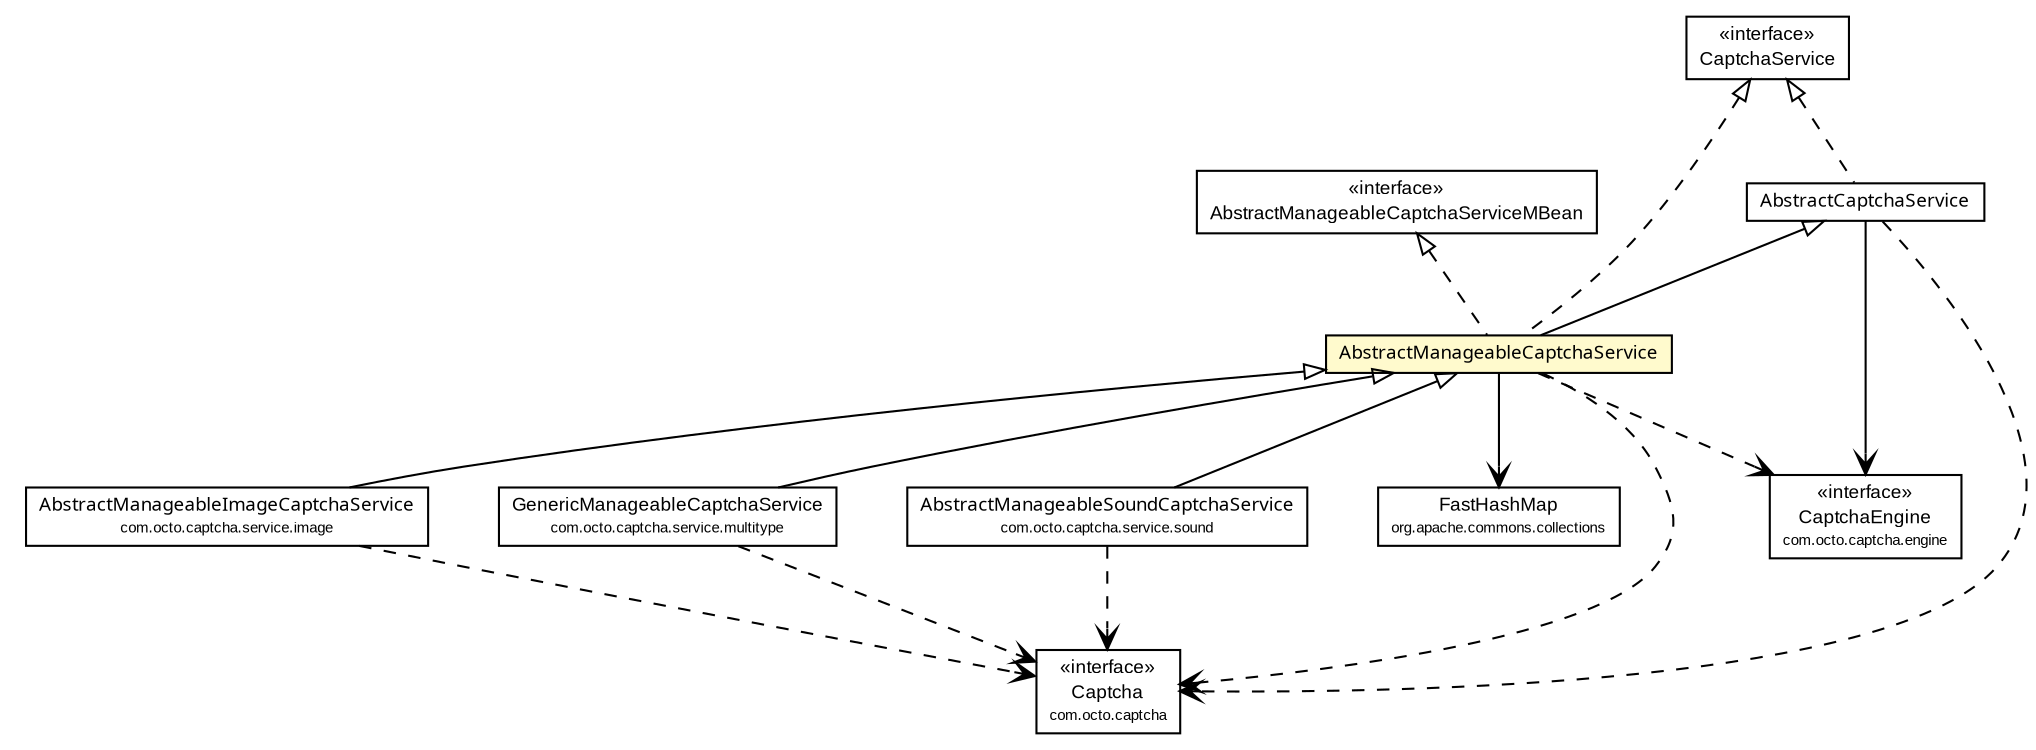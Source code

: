 #!/usr/local/bin/dot
#
# Class diagram 
# Generated by UmlGraph version 4.6 (http://www.spinellis.gr/sw/umlgraph)
#

digraph G {
	edge [fontname="arial",fontsize=10,labelfontname="arial",labelfontsize=10];
	node [fontname="arial",fontsize=10,shape=plaintext];
	// com.octo.captcha.service.AbstractManageableCaptchaServiceMBean
	c18457 [label=<<table border="0" cellborder="1" cellspacing="0" cellpadding="2" port="p" href="./AbstractManageableCaptchaServiceMBean.html">
		<tr><td><table border="0" cellspacing="0" cellpadding="1">
			<tr><td> &laquo;interface&raquo; </td></tr>
			<tr><td> AbstractManageableCaptchaServiceMBean </td></tr>
		</table></td></tr>
		</table>>, fontname="arial", fontcolor="black", fontsize=9.0];
	// com.octo.captcha.service.AbstractManageableCaptchaService
	c18458 [label=<<table border="0" cellborder="1" cellspacing="0" cellpadding="2" port="p" bgcolor="lemonChiffon" href="./AbstractManageableCaptchaService.html">
		<tr><td><table border="0" cellspacing="0" cellpadding="1">
			<tr><td><font face="ariali"> AbstractManageableCaptchaService </font></td></tr>
		</table></td></tr>
		</table>>, fontname="arial", fontcolor="black", fontsize=9.0];
	// com.octo.captcha.service.AbstractCaptchaService
	c18459 [label=<<table border="0" cellborder="1" cellspacing="0" cellpadding="2" port="p" href="./AbstractCaptchaService.html">
		<tr><td><table border="0" cellspacing="0" cellpadding="1">
			<tr><td><font face="ariali"> AbstractCaptchaService </font></td></tr>
		</table></td></tr>
		</table>>, fontname="arial", fontcolor="black", fontsize=9.0];
	// com.octo.captcha.service.image.AbstractManageableImageCaptchaService
	c18465 [label=<<table border="0" cellborder="1" cellspacing="0" cellpadding="2" port="p" href="./image/AbstractManageableImageCaptchaService.html">
		<tr><td><table border="0" cellspacing="0" cellpadding="1">
			<tr><td><font face="ariali"> AbstractManageableImageCaptchaService </font></td></tr>
			<tr><td><font point-size="7.0"> com.octo.captcha.service.image </font></td></tr>
		</table></td></tr>
		</table>>, fontname="arial", fontcolor="black", fontsize=9.0];
	// com.octo.captcha.service.multitype.GenericManageableCaptchaService
	c18468 [label=<<table border="0" cellborder="1" cellspacing="0" cellpadding="2" port="p" href="./multitype/GenericManageableCaptchaService.html">
		<tr><td><table border="0" cellspacing="0" cellpadding="1">
			<tr><td> GenericManageableCaptchaService </td></tr>
			<tr><td><font point-size="7.0"> com.octo.captcha.service.multitype </font></td></tr>
		</table></td></tr>
		</table>>, fontname="arial", fontcolor="black", fontsize=9.0];
	// com.octo.captcha.service.sound.AbstractManageableSoundCaptchaService
	c18470 [label=<<table border="0" cellborder="1" cellspacing="0" cellpadding="2" port="p" href="./sound/AbstractManageableSoundCaptchaService.html">
		<tr><td><table border="0" cellspacing="0" cellpadding="1">
			<tr><td><font face="ariali"> AbstractManageableSoundCaptchaService </font></td></tr>
			<tr><td><font point-size="7.0"> com.octo.captcha.service.sound </font></td></tr>
		</table></td></tr>
		</table>>, fontname="arial", fontcolor="black", fontsize=9.0];
	//com.octo.captcha.service.AbstractManageableCaptchaService extends com.octo.captcha.service.AbstractCaptchaService
	c18459:p -> c18458:p [dir=back,arrowtail=empty];
	//com.octo.captcha.service.AbstractManageableCaptchaService implements com.octo.captcha.service.AbstractManageableCaptchaServiceMBean
	c18457:p -> c18458:p [dir=back,arrowtail=empty,style=dashed];
	//com.octo.captcha.service.AbstractManageableCaptchaService implements com.octo.captcha.service.CaptchaService
	c18484:p -> c18458:p [dir=back,arrowtail=empty,style=dashed];
	//com.octo.captcha.service.AbstractCaptchaService implements com.octo.captcha.service.CaptchaService
	c18484:p -> c18459:p [dir=back,arrowtail=empty,style=dashed];
	//com.octo.captcha.service.image.AbstractManageableImageCaptchaService extends com.octo.captcha.service.AbstractManageableCaptchaService
	c18458:p -> c18465:p [dir=back,arrowtail=empty];
	//com.octo.captcha.service.multitype.GenericManageableCaptchaService extends com.octo.captcha.service.AbstractManageableCaptchaService
	c18458:p -> c18468:p [dir=back,arrowtail=empty];
	//com.octo.captcha.service.sound.AbstractManageableSoundCaptchaService extends com.octo.captcha.service.AbstractManageableCaptchaService
	c18458:p -> c18470:p [dir=back,arrowtail=empty];
	// com.octo.captcha.service.AbstractManageableCaptchaService NAVASSOC org.apache.commons.collections.FastHashMap
	c18458:p -> c18485:p [taillabel="", label="", headlabel="", fontname="arial", fontcolor="black", fontsize=10.0, color="black", arrowhead=open];
	// com.octo.captcha.service.AbstractCaptchaService NAVASSOC com.octo.captcha.engine.CaptchaEngine
	c18459:p -> c18486:p [taillabel="", label="", headlabel="", fontname="arial", fontcolor="black", fontsize=10.0, color="black", arrowhead=open];
	// com.octo.captcha.service.AbstractManageableCaptchaService DEPEND com.octo.captcha.Captcha
	c18458:p -> c18487:p [taillabel="", label="", headlabel="", fontname="arial", fontcolor="black", fontsize=10.0, color="black", arrowhead=open, style=dashed];
	// com.octo.captcha.service.AbstractManageableCaptchaService DEPEND com.octo.captcha.engine.CaptchaEngine
	c18458:p -> c18486:p [taillabel="", label="", headlabel="", fontname="arial", fontcolor="black", fontsize=10.0, color="black", arrowhead=open, style=dashed];
	// com.octo.captcha.service.AbstractCaptchaService DEPEND com.octo.captcha.Captcha
	c18459:p -> c18487:p [taillabel="", label="", headlabel="", fontname="arial", fontcolor="black", fontsize=10.0, color="black", arrowhead=open, style=dashed];
	// com.octo.captcha.service.image.AbstractManageableImageCaptchaService DEPEND com.octo.captcha.Captcha
	c18465:p -> c18487:p [taillabel="", label="", headlabel="", fontname="arial", fontcolor="black", fontsize=10.0, color="black", arrowhead=open, style=dashed];
	// com.octo.captcha.service.multitype.GenericManageableCaptchaService DEPEND com.octo.captcha.Captcha
	c18468:p -> c18487:p [taillabel="", label="", headlabel="", fontname="arial", fontcolor="black", fontsize=10.0, color="black", arrowhead=open, style=dashed];
	// com.octo.captcha.service.sound.AbstractManageableSoundCaptchaService DEPEND com.octo.captcha.Captcha
	c18470:p -> c18487:p [taillabel="", label="", headlabel="", fontname="arial", fontcolor="black", fontsize=10.0, color="black", arrowhead=open, style=dashed];
	// com.octo.captcha.engine.CaptchaEngine
	c18486 [label=<<table border="0" cellborder="1" cellspacing="0" cellpadding="2" port="p" href="http://java.sun.com/j2se/1.4.2/docs/api/com/octo/captcha/engine/CaptchaEngine.html">
		<tr><td><table border="0" cellspacing="0" cellpadding="1">
			<tr><td> &laquo;interface&raquo; </td></tr>
			<tr><td> CaptchaEngine </td></tr>
			<tr><td><font point-size="7.0"> com.octo.captcha.engine </font></td></tr>
		</table></td></tr>
		</table>>, fontname="arial", fontcolor="black", fontsize=9.0];
	// com.octo.captcha.service.CaptchaService
	c18484 [label=<<table border="0" cellborder="1" cellspacing="0" cellpadding="2" port="p" href="http://java.sun.com/j2se/1.4.2/docs/api/com/octo/captcha/service/CaptchaService.html">
		<tr><td><table border="0" cellspacing="0" cellpadding="1">
			<tr><td> &laquo;interface&raquo; </td></tr>
			<tr><td> CaptchaService </td></tr>
		</table></td></tr>
		</table>>, fontname="arial", fontcolor="black", fontsize=9.0];
	// org.apache.commons.collections.FastHashMap
	c18485 [label=<<table border="0" cellborder="1" cellspacing="0" cellpadding="2" port="p" href="http://java.sun.com/j2se/1.4.2/docs/api/org/apache/commons/collections/FastHashMap.html">
		<tr><td><table border="0" cellspacing="0" cellpadding="1">
			<tr><td> FastHashMap </td></tr>
			<tr><td><font point-size="7.0"> org.apache.commons.collections </font></td></tr>
		</table></td></tr>
		</table>>, fontname="arial", fontcolor="black", fontsize=9.0];
	// com.octo.captcha.Captcha
	c18487 [label=<<table border="0" cellborder="1" cellspacing="0" cellpadding="2" port="p" href="http://java.sun.com/j2se/1.4.2/docs/api/com/octo/captcha/Captcha.html">
		<tr><td><table border="0" cellspacing="0" cellpadding="1">
			<tr><td> &laquo;interface&raquo; </td></tr>
			<tr><td> Captcha </td></tr>
			<tr><td><font point-size="7.0"> com.octo.captcha </font></td></tr>
		</table></td></tr>
		</table>>, fontname="arial", fontcolor="black", fontsize=9.0];
}

